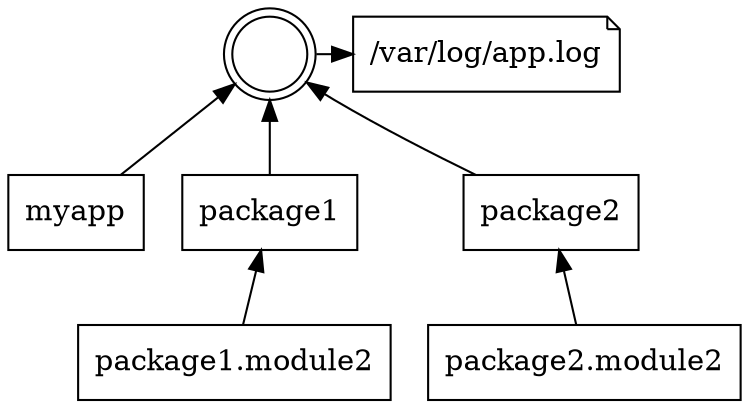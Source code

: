 digraph {
   rankdir = BT;

   node [shape = doublecircle];
   "";

   node [shape = rect];
   "myapp" -> "";
   "package1" -> "";
   "package1.module2" -> "package1";
   "package2" -> "";
   "package2.module2" -> "package2";

   node [shape = note];
   "" -> "/var/log/app.log";

   {rank = same; ""; "/var/log/app.log"}
}
